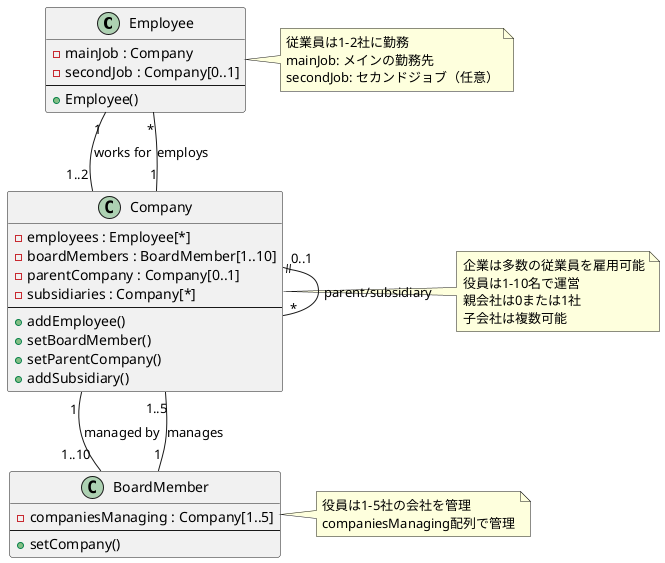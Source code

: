 @startuml company

class Employee {
  - mainJob : Company
  - secondJob : Company[0..1]
  --
  + Employee()
}

class Company {
  - employees : Employee[*]
  - boardMembers : BoardMember[1..10]
  - parentCompany : Company[0..1]
  - subsidiaries : Company[*]
  --
  + addEmployee()
  + setBoardMember()
  + setParentCompany()
  + addSubsidiary()
}

class BoardMember {
  - companiesManaging : Company[1..5]
  --
  + setCompany()
}

' 従業員と会社の関係（従業員は1-2社に勤務）
Employee "1" -- "1..2" Company : works for

' 会社と従業員の関係（会社は多数の従業員を雇用可能）
Company "1" -- "*" Employee : employs

' 会社と役員の関係（会社は1-10名の役員で運営）
Company "1" -- "1..10" BoardMember : managed by

' 役員と会社の関係（役員は1-5社を管理）
BoardMember "1" -- "1..5" Company : manages

' 会社の親子関係（親会社は0-1、子会社は*）
Company "0..1" ||-- "*" Company : parent/subsidiary

note right of Employee
  従業員は1-2社に勤務
  mainJob: メインの勤務先
  secondJob: セカンドジョブ（任意）
end note

note right of Company
  企業は多数の従業員を雇用可能
  役員は1-10名で運営
  親会社は0または1社
  子会社は複数可能
end note

note right of BoardMember
  役員は1-5社の会社を管理
  companiesManaging配列で管理
end note

@enduml
